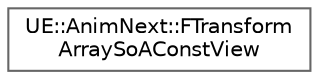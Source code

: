 digraph "Graphical Class Hierarchy"
{
 // INTERACTIVE_SVG=YES
 // LATEX_PDF_SIZE
  bgcolor="transparent";
  edge [fontname=Helvetica,fontsize=10,labelfontname=Helvetica,labelfontsize=10];
  node [fontname=Helvetica,fontsize=10,shape=box,height=0.2,width=0.4];
  rankdir="LR";
  Node0 [id="Node000000",label="UE::AnimNext::FTransform\lArraySoAConstView",height=0.2,width=0.4,color="grey40", fillcolor="white", style="filled",URL="$db/de2/structUE_1_1AnimNext_1_1FTransformArraySoAConstView.html",tooltip=" "];
}
